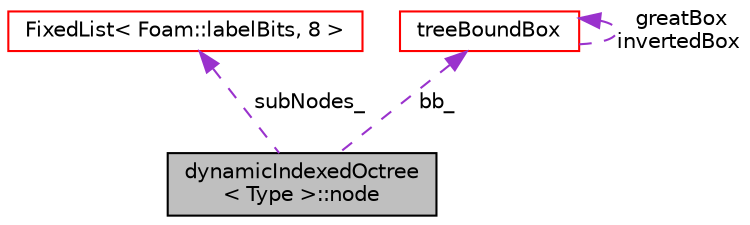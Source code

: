 digraph "dynamicIndexedOctree&lt; Type &gt;::node"
{
  bgcolor="transparent";
  edge [fontname="Helvetica",fontsize="10",labelfontname="Helvetica",labelfontsize="10"];
  node [fontname="Helvetica",fontsize="10",shape=record];
  Node1 [label="dynamicIndexedOctree\l\< Type \>::node",height=0.2,width=0.4,color="black", fillcolor="grey75", style="filled", fontcolor="black"];
  Node2 -> Node1 [dir="back",color="darkorchid3",fontsize="10",style="dashed",label=" subNodes_" ,fontname="Helvetica"];
  Node2 [label="FixedList\< Foam::labelBits, 8 \>",height=0.2,width=0.4,color="red",URL="$a00825.html"];
  Node3 -> Node1 [dir="back",color="darkorchid3",fontsize="10",style="dashed",label=" bb_" ,fontname="Helvetica"];
  Node3 [label="treeBoundBox",height=0.2,width=0.4,color="red",URL="$a02681.html",tooltip="Standard boundBox + extra functionality for use in octree. "];
  Node3 -> Node3 [dir="back",color="darkorchid3",fontsize="10",style="dashed",label=" greatBox\ninvertedBox" ,fontname="Helvetica"];
}
